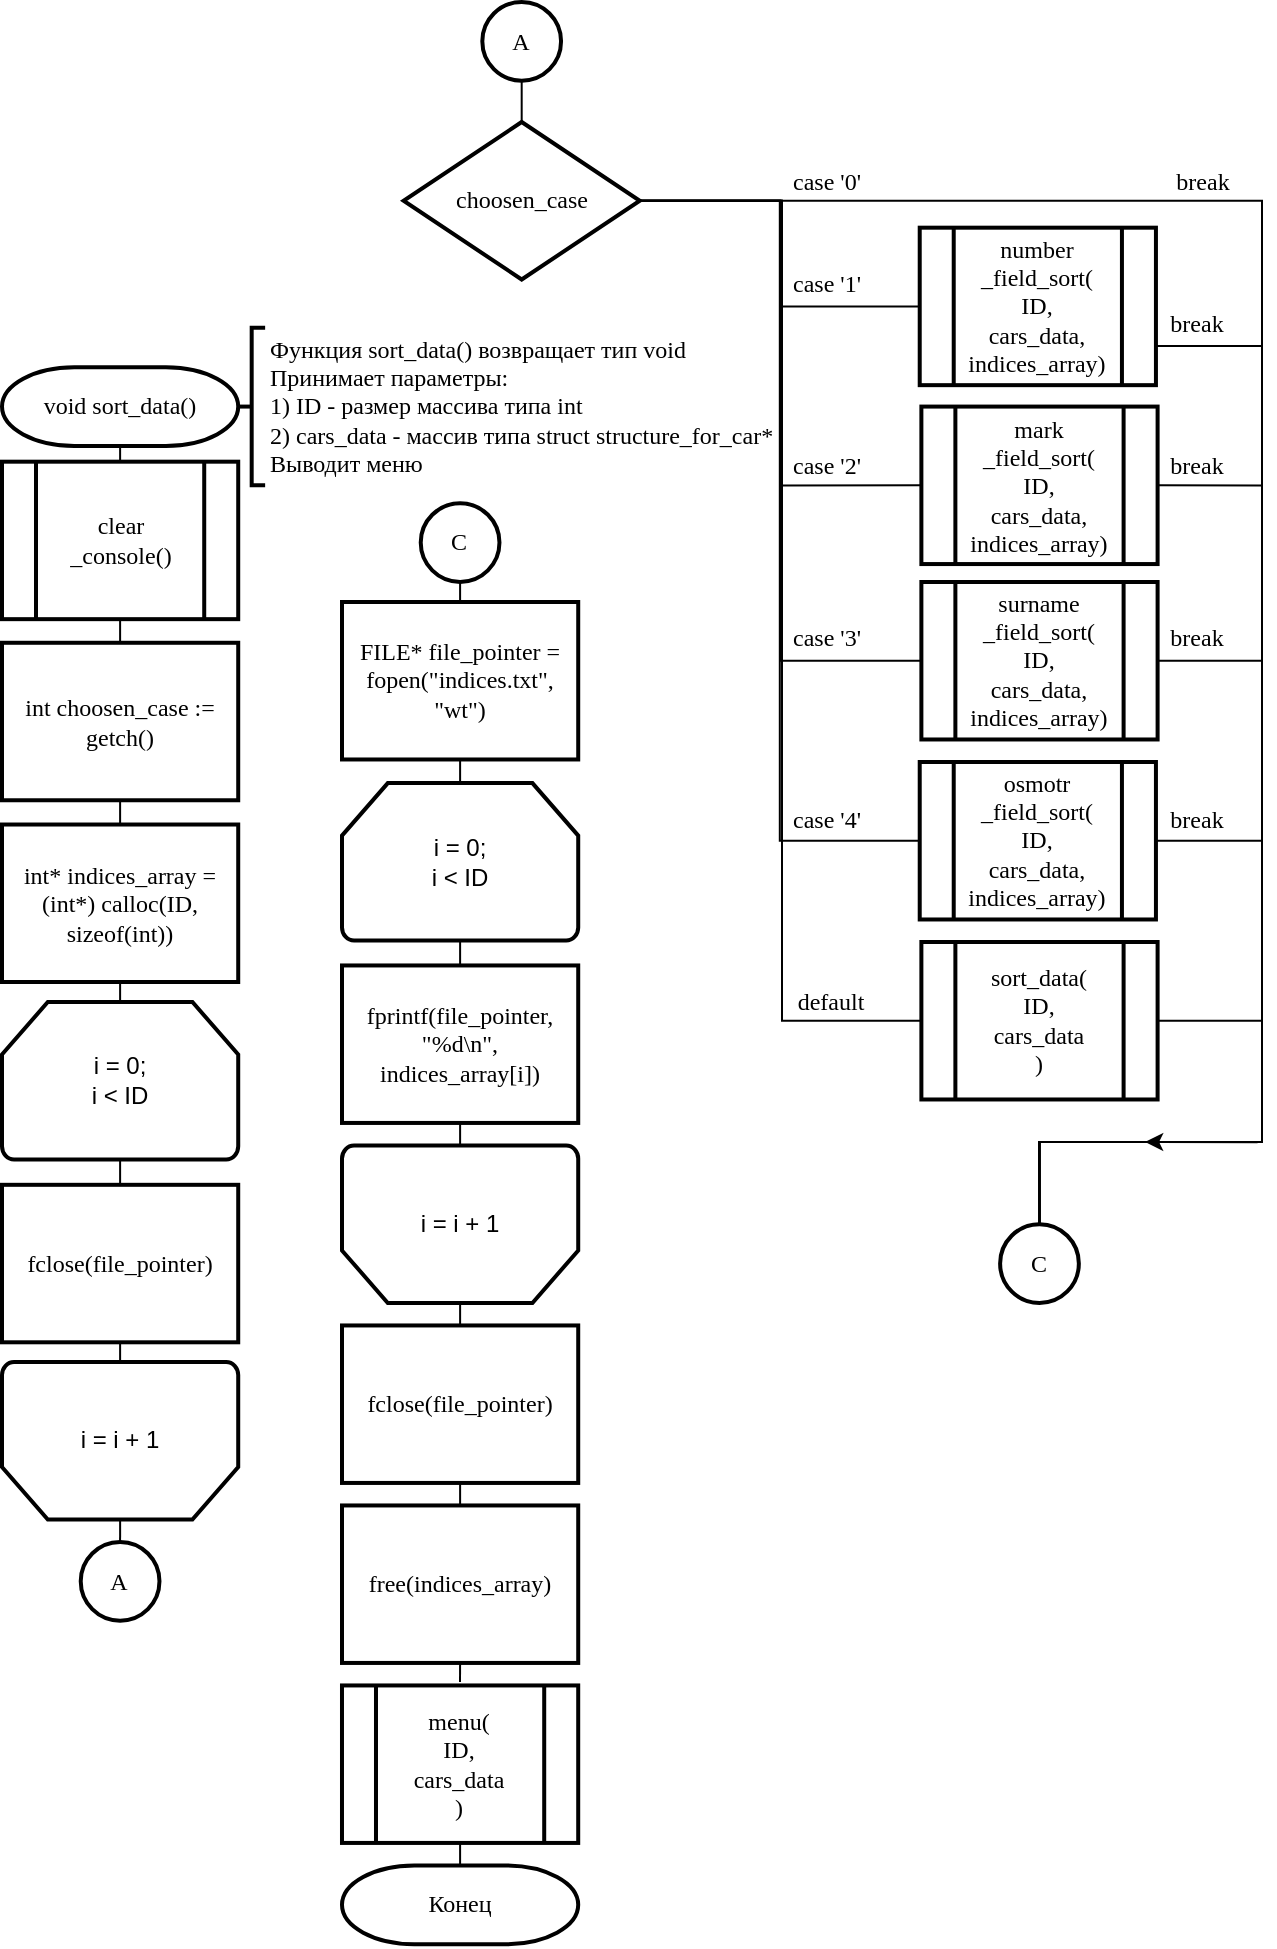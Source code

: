 <mxfile version="13.0.3" type="device"><diagram id="z6BNMArkR-55_IR0L3lL" name="Страница 1"><mxGraphModel dx="852" dy="494" grid="1" gridSize="10" guides="1" tooltips="1" connect="1" arrows="1" fold="1" page="1" pageScale="1" pageWidth="827" pageHeight="1169" math="0" shadow="0"><root><mxCell id="0"/><mxCell id="1" parent="0"/><mxCell id="WQCAg8xrhpt5oUG8Mfbd-1" style="edgeStyle=orthogonalEdgeStyle;rounded=0;orthogonalLoop=1;jettySize=auto;html=1;exitX=0.5;exitY=1;exitDx=0;exitDy=0;exitPerimeter=0;entryX=0.5;entryY=0;entryDx=0;entryDy=0;endArrow=none;endFill=0;" parent="1" source="WQCAg8xrhpt5oUG8Mfbd-2" target="WQCAg8xrhpt5oUG8Mfbd-4" edge="1"><mxGeometry relative="1" as="geometry"/></mxCell><mxCell id="WQCAg8xrhpt5oUG8Mfbd-2" value="void sort_data()" style="strokeWidth=2;html=1;shape=mxgraph.flowchart.terminator;whiteSpace=wrap;fontFamily=Times New Roman;" parent="1" vertex="1"><mxGeometry x="60.0" y="282.6" width="118.11" height="39.37" as="geometry"/></mxCell><mxCell id="WQCAg8xrhpt5oUG8Mfbd-3" style="edgeStyle=orthogonalEdgeStyle;rounded=0;orthogonalLoop=1;jettySize=auto;html=1;exitX=0.5;exitY=1;exitDx=0;exitDy=0;entryX=0.5;entryY=0;entryDx=0;entryDy=0;endArrow=none;endFill=0;" parent="1" source="WQCAg8xrhpt5oUG8Mfbd-4" target="WQCAg8xrhpt5oUG8Mfbd-6" edge="1"><mxGeometry relative="1" as="geometry"/></mxCell><mxCell id="WQCAg8xrhpt5oUG8Mfbd-4" value="clear&lt;br&gt;_console()" style="verticalLabelPosition=middle;verticalAlign=middle;html=1;shape=process;whiteSpace=wrap;rounded=0;size=0.14;arcSize=6;labelPosition=center;align=center;strokeWidth=2;fontFamily=Times New Roman;" parent="1" vertex="1"><mxGeometry x="60.0" y="329.84" width="118.11" height="78.74" as="geometry"/></mxCell><mxCell id="WQCAg8xrhpt5oUG8Mfbd-5" style="edgeStyle=orthogonalEdgeStyle;rounded=0;orthogonalLoop=1;jettySize=auto;html=1;exitX=0.5;exitY=1;exitDx=0;exitDy=0;entryX=0.5;entryY=0;entryDx=0;entryDy=0;endArrow=none;endFill=0;" parent="1" source="WQCAg8xrhpt5oUG8Mfbd-6" target="DcAcbhCIDQbO_jVuFw2D-24" edge="1"><mxGeometry relative="1" as="geometry"><mxPoint x="119.052" y="509.217" as="targetPoint"/></mxGeometry></mxCell><mxCell id="WQCAg8xrhpt5oUG8Mfbd-6" value="int choosen_case := getch()" style="rounded=0;whiteSpace=wrap;html=1;absoluteArcSize=1;arcSize=14;strokeWidth=2;fontFamily=Times New Roman;" parent="1" vertex="1"><mxGeometry x="60.0" y="420.39" width="118.11" height="78.74" as="geometry"/></mxCell><mxCell id="WQCAg8xrhpt5oUG8Mfbd-7" style="edgeStyle=orthogonalEdgeStyle;rounded=0;orthogonalLoop=1;jettySize=auto;html=1;exitX=1;exitY=0.5;exitDx=0;exitDy=0;exitPerimeter=0;entryX=0;entryY=0.5;entryDx=0;entryDy=0;endArrow=none;endFill=0;" parent="1" source="WQCAg8xrhpt5oUG8Mfbd-14" target="WQCAg8xrhpt5oUG8Mfbd-16" edge="1"><mxGeometry relative="1" as="geometry"><Array as="points"><mxPoint x="450" y="200"/><mxPoint x="450" y="252"/></Array></mxGeometry></mxCell><mxCell id="WQCAg8xrhpt5oUG8Mfbd-8" style="edgeStyle=orthogonalEdgeStyle;rounded=0;orthogonalLoop=1;jettySize=auto;html=1;exitX=1;exitY=0.5;exitDx=0;exitDy=0;exitPerimeter=0;entryX=0;entryY=0.5;entryDx=0;entryDy=0;endArrow=none;endFill=0;" parent="1" source="WQCAg8xrhpt5oUG8Mfbd-14" target="WQCAg8xrhpt5oUG8Mfbd-18" edge="1"><mxGeometry relative="1" as="geometry"/></mxCell><mxCell id="WQCAg8xrhpt5oUG8Mfbd-9" style="edgeStyle=orthogonalEdgeStyle;rounded=0;orthogonalLoop=1;jettySize=auto;html=1;exitX=1;exitY=0.5;exitDx=0;exitDy=0;exitPerimeter=0;entryX=0;entryY=0.5;entryDx=0;entryDy=0;endArrow=none;endFill=0;" parent="1" source="WQCAg8xrhpt5oUG8Mfbd-14" target="WQCAg8xrhpt5oUG8Mfbd-20" edge="1"><mxGeometry relative="1" as="geometry"/></mxCell><mxCell id="WQCAg8xrhpt5oUG8Mfbd-10" style="edgeStyle=orthogonalEdgeStyle;rounded=0;orthogonalLoop=1;jettySize=auto;html=1;exitX=1;exitY=0.5;exitDx=0;exitDy=0;exitPerimeter=0;entryX=0;entryY=0.5;entryDx=0;entryDy=0;endArrow=none;endFill=0;" parent="1" source="WQCAg8xrhpt5oUG8Mfbd-14" target="WQCAg8xrhpt5oUG8Mfbd-22" edge="1"><mxGeometry relative="1" as="geometry"/></mxCell><mxCell id="WQCAg8xrhpt5oUG8Mfbd-11" style="edgeStyle=orthogonalEdgeStyle;rounded=0;orthogonalLoop=1;jettySize=auto;html=1;exitX=1;exitY=0.5;exitDx=0;exitDy=0;exitPerimeter=0;entryX=0;entryY=0.5;entryDx=0;entryDy=0;endArrow=none;endFill=0;" parent="1" source="WQCAg8xrhpt5oUG8Mfbd-14" target="WQCAg8xrhpt5oUG8Mfbd-24" edge="1"><mxGeometry relative="1" as="geometry"><Array as="points"><mxPoint x="450" y="199"/><mxPoint x="450" y="609"/></Array></mxGeometry></mxCell><mxCell id="WQCAg8xrhpt5oUG8Mfbd-12" style="edgeStyle=orthogonalEdgeStyle;rounded=0;orthogonalLoop=1;jettySize=auto;html=1;exitX=1;exitY=0.5;exitDx=0;exitDy=0;exitPerimeter=0;entryX=0.5;entryY=0;entryDx=0;entryDy=0;endArrow=none;endFill=0;entryPerimeter=0;" parent="1" source="WQCAg8xrhpt5oUG8Mfbd-14" target="DcAcbhCIDQbO_jVuFw2D-14" edge="1"><mxGeometry relative="1" as="geometry"><Array as="points"><mxPoint x="690" y="199"/><mxPoint x="690" y="670"/><mxPoint x="579" y="670"/></Array></mxGeometry></mxCell><mxCell id="WQCAg8xrhpt5oUG8Mfbd-13" style="edgeStyle=orthogonalEdgeStyle;rounded=0;orthogonalLoop=1;jettySize=auto;html=1;exitX=0.5;exitY=0;exitDx=0;exitDy=0;exitPerimeter=0;entryX=0.5;entryY=1;entryDx=0;entryDy=0;entryPerimeter=0;endArrow=none;endFill=0;" parent="1" source="WQCAg8xrhpt5oUG8Mfbd-14" target="WQCAg8xrhpt5oUG8Mfbd-39" edge="1"><mxGeometry relative="1" as="geometry"/></mxCell><mxCell id="WQCAg8xrhpt5oUG8Mfbd-14" value="choosen_case" style="strokeWidth=2;html=1;shape=mxgraph.flowchart.decision;whiteSpace=wrap;rounded=0;fontFamily=Times New Roman;" parent="1" vertex="1"><mxGeometry x="260.79" y="160.0" width="118.11" height="78.74" as="geometry"/></mxCell><mxCell id="WQCAg8xrhpt5oUG8Mfbd-15" style="edgeStyle=orthogonalEdgeStyle;rounded=0;orthogonalLoop=1;jettySize=auto;html=1;exitX=1;exitY=0.5;exitDx=0;exitDy=0;entryX=0.5;entryY=0;entryDx=0;entryDy=0;endArrow=none;endFill=0;entryPerimeter=0;" parent="1" source="WQCAg8xrhpt5oUG8Mfbd-16" target="DcAcbhCIDQbO_jVuFw2D-14" edge="1"><mxGeometry relative="1" as="geometry"><Array as="points"><mxPoint x="637" y="272"/><mxPoint x="690" y="272"/><mxPoint x="690" y="670"/><mxPoint x="579" y="670"/></Array></mxGeometry></mxCell><mxCell id="WQCAg8xrhpt5oUG8Mfbd-16" value="number&lt;br&gt;_field_sort(&lt;br&gt;ID,&lt;br&gt;cars_data,&lt;br&gt;indices_array)" style="verticalLabelPosition=middle;verticalAlign=middle;html=1;shape=process;whiteSpace=wrap;rounded=0;size=0.14;arcSize=6;labelPosition=center;align=center;strokeWidth=2;fontFamily=Times New Roman;" parent="1" vertex="1"><mxGeometry x="518.86" y="212.84" width="118.11" height="78.74" as="geometry"/></mxCell><mxCell id="WQCAg8xrhpt5oUG8Mfbd-17" style="edgeStyle=orthogonalEdgeStyle;rounded=0;orthogonalLoop=1;jettySize=auto;html=1;exitX=1;exitY=0.5;exitDx=0;exitDy=0;entryX=0.5;entryY=0;entryDx=0;entryDy=0;endArrow=none;endFill=0;entryPerimeter=0;" parent="1" source="WQCAg8xrhpt5oUG8Mfbd-18" target="DcAcbhCIDQbO_jVuFw2D-14" edge="1"><mxGeometry relative="1" as="geometry"><Array as="points"><mxPoint x="690" y="342"/><mxPoint x="690" y="670"/><mxPoint x="579" y="670"/></Array></mxGeometry></mxCell><mxCell id="WQCAg8xrhpt5oUG8Mfbd-18" value="mark&lt;br&gt;_field_sort(&lt;br&gt;ID,&lt;br&gt;cars_data,&lt;br&gt;indices_array)" style="verticalLabelPosition=middle;verticalAlign=middle;html=1;shape=process;whiteSpace=wrap;rounded=0;size=0.14;arcSize=6;labelPosition=center;align=center;strokeWidth=2;fontFamily=Times New Roman;" parent="1" vertex="1"><mxGeometry x="519.69" y="302.29" width="118.11" height="78.74" as="geometry"/></mxCell><mxCell id="WQCAg8xrhpt5oUG8Mfbd-19" style="edgeStyle=orthogonalEdgeStyle;rounded=0;orthogonalLoop=1;jettySize=auto;html=1;exitX=1;exitY=0.5;exitDx=0;exitDy=0;entryX=0.5;entryY=0;entryDx=0;entryDy=0;endArrow=none;endFill=0;entryPerimeter=0;" parent="1" source="WQCAg8xrhpt5oUG8Mfbd-20" target="DcAcbhCIDQbO_jVuFw2D-14" edge="1"><mxGeometry relative="1" as="geometry"><Array as="points"><mxPoint x="690" y="429"/><mxPoint x="690" y="670"/><mxPoint x="579" y="670"/></Array></mxGeometry></mxCell><mxCell id="WQCAg8xrhpt5oUG8Mfbd-20" value="surname&lt;br&gt;_field_sort(&lt;br&gt;ID,&lt;br&gt;cars_data,&lt;br&gt;indices_array)" style="verticalLabelPosition=middle;verticalAlign=middle;html=1;shape=process;whiteSpace=wrap;rounded=0;size=0.14;arcSize=6;labelPosition=center;align=center;strokeWidth=2;fontFamily=Times New Roman;" parent="1" vertex="1"><mxGeometry x="519.69" y="390" width="118.11" height="78.74" as="geometry"/></mxCell><mxCell id="WQCAg8xrhpt5oUG8Mfbd-21" style="edgeStyle=orthogonalEdgeStyle;rounded=0;orthogonalLoop=1;jettySize=auto;html=1;exitX=1;exitY=0.5;exitDx=0;exitDy=0;entryX=0.5;entryY=0;entryDx=0;entryDy=0;endArrow=none;endFill=0;entryPerimeter=0;" parent="1" source="WQCAg8xrhpt5oUG8Mfbd-22" target="DcAcbhCIDQbO_jVuFw2D-14" edge="1"><mxGeometry relative="1" as="geometry"><Array as="points"><mxPoint x="690" y="519"/><mxPoint x="690" y="670"/><mxPoint x="579" y="670"/></Array></mxGeometry></mxCell><mxCell id="WQCAg8xrhpt5oUG8Mfbd-22" value="osmotr&lt;br&gt;_field_sort(&lt;br&gt;ID,&lt;br&gt;cars_data,&lt;br&gt;indices_array)" style="verticalLabelPosition=middle;verticalAlign=middle;html=1;shape=process;whiteSpace=wrap;rounded=0;size=0.14;arcSize=6;labelPosition=center;align=center;strokeWidth=2;fontFamily=Times New Roman;" parent="1" vertex="1"><mxGeometry x="518.86" y="480.0" width="118.11" height="78.74" as="geometry"/></mxCell><mxCell id="WQCAg8xrhpt5oUG8Mfbd-23" style="edgeStyle=orthogonalEdgeStyle;rounded=0;orthogonalLoop=1;jettySize=auto;html=1;exitX=1;exitY=0.5;exitDx=0;exitDy=0;entryX=0.5;entryY=0;entryDx=0;entryDy=0;endArrow=none;endFill=0;entryPerimeter=0;" parent="1" source="WQCAg8xrhpt5oUG8Mfbd-24" target="DcAcbhCIDQbO_jVuFw2D-14" edge="1"><mxGeometry relative="1" as="geometry"><Array as="points"><mxPoint x="690" y="609"/><mxPoint x="690" y="670"/><mxPoint x="579" y="670"/></Array></mxGeometry></mxCell><mxCell id="WQCAg8xrhpt5oUG8Mfbd-24" value="sort_data(&lt;br&gt;ID,&lt;br&gt;cars_data&lt;br&gt;)" style="verticalLabelPosition=middle;verticalAlign=middle;html=1;shape=process;whiteSpace=wrap;rounded=0;size=0.14;arcSize=6;labelPosition=center;align=center;strokeWidth=2;fontFamily=Times New Roman;" parent="1" vertex="1"><mxGeometry x="519.69" y="570.0" width="118.11" height="78.74" as="geometry"/></mxCell><mxCell id="WQCAg8xrhpt5oUG8Mfbd-27" value="&lt;font face=&quot;Times New Roman&quot;&gt;default&lt;/font&gt;" style="text;html=1;align=center;verticalAlign=middle;resizable=0;points=[];autosize=1;" parent="1" vertex="1"><mxGeometry x="448.82" y="590.0" width="50" height="20" as="geometry"/></mxCell><mxCell id="WQCAg8xrhpt5oUG8Mfbd-28" value="&lt;font face=&quot;Times New Roman&quot;&gt;case '4'&lt;/font&gt;" style="text;html=1;align=center;verticalAlign=middle;resizable=0;points=[];autosize=1;" parent="1" vertex="1"><mxGeometry x="448.807" y="499.127" width="47.244" height="19.685" as="geometry"/></mxCell><mxCell id="WQCAg8xrhpt5oUG8Mfbd-29" value="&lt;font face=&quot;Times New Roman&quot;&gt;case '3'&lt;/font&gt;" style="text;html=1;align=center;verticalAlign=middle;resizable=0;points=[];autosize=1;" parent="1" vertex="1"><mxGeometry x="448.814" y="408.584" width="47.244" height="19.685" as="geometry"/></mxCell><mxCell id="WQCAg8xrhpt5oUG8Mfbd-30" value="&lt;font face=&quot;Times New Roman&quot;&gt;case '2'&lt;/font&gt;" style="text;html=1;align=center;verticalAlign=middle;resizable=0;points=[];autosize=1;" parent="1" vertex="1"><mxGeometry x="448.811" y="321.971" width="47.244" height="19.685" as="geometry"/></mxCell><mxCell id="WQCAg8xrhpt5oUG8Mfbd-31" value="&lt;font face=&quot;Times New Roman&quot;&gt;case '1'&lt;/font&gt;" style="text;html=1;align=center;verticalAlign=middle;resizable=0;points=[];autosize=1;" parent="1" vertex="1"><mxGeometry x="448.818" y="231.428" width="47.244" height="19.685" as="geometry"/></mxCell><mxCell id="WQCAg8xrhpt5oUG8Mfbd-32" value="&lt;font face=&quot;Times New Roman&quot;&gt;case '0'&lt;/font&gt;" style="text;html=1;align=center;verticalAlign=middle;resizable=0;points=[];autosize=1;" parent="1" vertex="1"><mxGeometry x="448.815" y="180.245" width="47.244" height="19.685" as="geometry"/></mxCell><mxCell id="WQCAg8xrhpt5oUG8Mfbd-33" value="&lt;font face=&quot;Times New Roman&quot;&gt;break&lt;/font&gt;" style="text;html=1;align=center;verticalAlign=middle;resizable=0;points=[];autosize=1;" parent="1" vertex="1"><mxGeometry x="640.002" y="180.242" width="39.37" height="19.685" as="geometry"/></mxCell><mxCell id="WQCAg8xrhpt5oUG8Mfbd-34" value="&lt;font face=&quot;Times New Roman&quot;&gt;break&lt;/font&gt;" style="text;html=1;align=center;verticalAlign=middle;resizable=0;points=[];autosize=1;" parent="1" vertex="1"><mxGeometry x="636.969" y="251.109" width="39.37" height="19.685" as="geometry"/></mxCell><mxCell id="WQCAg8xrhpt5oUG8Mfbd-35" value="&lt;font face=&quot;Times New Roman&quot;&gt;break&lt;/font&gt;" style="text;html=1;align=center;verticalAlign=middle;resizable=0;points=[];autosize=1;" parent="1" vertex="1"><mxGeometry x="637.796" y="321.966" width="39.37" height="19.685" as="geometry"/></mxCell><mxCell id="WQCAg8xrhpt5oUG8Mfbd-36" value="&lt;font face=&quot;Times New Roman&quot;&gt;break&lt;/font&gt;" style="text;html=1;align=center;verticalAlign=middle;resizable=0;points=[];autosize=1;" parent="1" vertex="1"><mxGeometry x="636.973" y="408.583" width="39.37" height="19.685" as="geometry"/></mxCell><mxCell id="WQCAg8xrhpt5oUG8Mfbd-37" value="&lt;font face=&quot;Times New Roman&quot;&gt;break&lt;/font&gt;" style="text;html=1;align=center;verticalAlign=middle;resizable=0;points=[];autosize=1;" parent="1" vertex="1"><mxGeometry x="637.8" y="499.13" width="39.37" height="19.685" as="geometry"/></mxCell><mxCell id="WQCAg8xrhpt5oUG8Mfbd-38" value="" style="endArrow=classic;html=1;" parent="1" edge="1"><mxGeometry width="50" height="50" relative="1" as="geometry"><mxPoint x="687.79" y="670.09" as="sourcePoint"/><mxPoint x="631.58" y="670" as="targetPoint"/></mxGeometry></mxCell><mxCell id="WQCAg8xrhpt5oUG8Mfbd-39" value="A" style="strokeWidth=2;html=1;shape=mxgraph.flowchart.start_2;whiteSpace=wrap;rounded=0;fontFamily=Times New Roman;" parent="1" vertex="1"><mxGeometry x="300.16" y="100" width="39.37" height="39.37" as="geometry"/></mxCell><mxCell id="WQCAg8xrhpt5oUG8Mfbd-42" value="&lt;font face=&quot;Times New Roman&quot;&gt;Функция sort_data() возвращает тип void&lt;br&gt;Принимает параметры:&lt;br&gt;1) ID - размер массива типа int&lt;br&gt;2) cars_data - массив типа struct structure_for_car*&lt;br&gt;Выводит меню&lt;br&gt;&lt;/font&gt;" style="strokeWidth=2;html=1;shape=mxgraph.flowchart.annotation_2;align=left;labelPosition=right;pointerEvents=1;rounded=0;" parent="1" vertex="1"><mxGeometry x="178.11" y="262.92" width="13.46" height="78.74" as="geometry"/></mxCell><mxCell id="DcAcbhCIDQbO_jVuFw2D-16" style="edgeStyle=orthogonalEdgeStyle;rounded=0;orthogonalLoop=1;jettySize=auto;html=1;exitX=0.5;exitY=1;exitDx=0;exitDy=0;entryX=0.5;entryY=0;entryDx=0;entryDy=0;entryPerimeter=0;endArrow=none;endFill=0;" edge="1" parent="1" source="DcAcbhCIDQbO_jVuFw2D-5" target="DcAcbhCIDQbO_jVuFw2D-7"><mxGeometry relative="1" as="geometry"/></mxCell><mxCell id="DcAcbhCIDQbO_jVuFw2D-5" value="FILE* file_pointer = fopen(&quot;indices.txt&quot;, &quot;wt&quot;)" style="rounded=0;whiteSpace=wrap;html=1;absoluteArcSize=1;arcSize=14;strokeWidth=2;fontFamily=Times New Roman;" vertex="1" parent="1"><mxGeometry x="230.0" y="400.0" width="118.11" height="78.74" as="geometry"/></mxCell><mxCell id="DcAcbhCIDQbO_jVuFw2D-18" style="edgeStyle=orthogonalEdgeStyle;rounded=0;orthogonalLoop=1;jettySize=auto;html=1;exitX=0.5;exitY=1;exitDx=0;exitDy=0;entryX=0.5;entryY=1;entryDx=0;entryDy=0;entryPerimeter=0;endArrow=none;endFill=0;" edge="1" parent="1" source="DcAcbhCIDQbO_jVuFw2D-6" target="DcAcbhCIDQbO_jVuFw2D-8"><mxGeometry relative="1" as="geometry"/></mxCell><mxCell id="DcAcbhCIDQbO_jVuFw2D-6" value="fprintf(file_pointer, &quot;%d\n&quot;, indices_array[i])" style="rounded=0;whiteSpace=wrap;html=1;absoluteArcSize=1;arcSize=14;strokeWidth=2;fontFamily=Times New Roman;" vertex="1" parent="1"><mxGeometry x="230.0" y="581.73" width="118.11" height="78.74" as="geometry"/></mxCell><mxCell id="DcAcbhCIDQbO_jVuFw2D-17" style="edgeStyle=orthogonalEdgeStyle;rounded=0;orthogonalLoop=1;jettySize=auto;html=1;exitX=0.5;exitY=1;exitDx=0;exitDy=0;exitPerimeter=0;entryX=0.5;entryY=0;entryDx=0;entryDy=0;endArrow=none;endFill=0;" edge="1" parent="1" source="DcAcbhCIDQbO_jVuFw2D-7" target="DcAcbhCIDQbO_jVuFw2D-6"><mxGeometry relative="1" as="geometry"/></mxCell><mxCell id="DcAcbhCIDQbO_jVuFw2D-7" value="i = 0;&lt;br&gt;i &amp;lt; ID" style="strokeWidth=2;html=1;shape=mxgraph.flowchart.loop_limit;whiteSpace=wrap;" vertex="1" parent="1"><mxGeometry x="230" y="490.54" width="118.11" height="78.74" as="geometry"/></mxCell><mxCell id="DcAcbhCIDQbO_jVuFw2D-19" style="edgeStyle=orthogonalEdgeStyle;rounded=0;orthogonalLoop=1;jettySize=auto;html=1;exitX=0.5;exitY=0;exitDx=0;exitDy=0;exitPerimeter=0;entryX=0.5;entryY=0;entryDx=0;entryDy=0;endArrow=none;endFill=0;" edge="1" parent="1" source="DcAcbhCIDQbO_jVuFw2D-8" target="DcAcbhCIDQbO_jVuFw2D-9"><mxGeometry relative="1" as="geometry"/></mxCell><mxCell id="DcAcbhCIDQbO_jVuFw2D-8" value="i = i + 1" style="strokeWidth=2;html=1;shape=mxgraph.flowchart.loop_limit;whiteSpace=wrap;flipV=1;" vertex="1" parent="1"><mxGeometry x="230.0" y="671.73" width="118.11" height="78.74" as="geometry"/></mxCell><mxCell id="DcAcbhCIDQbO_jVuFw2D-20" style="edgeStyle=orthogonalEdgeStyle;rounded=0;orthogonalLoop=1;jettySize=auto;html=1;exitX=0.5;exitY=1;exitDx=0;exitDy=0;entryX=0.5;entryY=0;entryDx=0;entryDy=0;endArrow=none;endFill=0;" edge="1" parent="1" source="DcAcbhCIDQbO_jVuFw2D-9" target="DcAcbhCIDQbO_jVuFw2D-10"><mxGeometry relative="1" as="geometry"/></mxCell><mxCell id="DcAcbhCIDQbO_jVuFw2D-9" value="fclose(file_pointer)" style="rounded=0;whiteSpace=wrap;html=1;absoluteArcSize=1;arcSize=14;strokeWidth=2;fontFamily=Times New Roman;" vertex="1" parent="1"><mxGeometry x="230.0" y="761.73" width="118.11" height="78.74" as="geometry"/></mxCell><mxCell id="DcAcbhCIDQbO_jVuFw2D-21" style="edgeStyle=orthogonalEdgeStyle;rounded=0;orthogonalLoop=1;jettySize=auto;html=1;exitX=0.5;exitY=1;exitDx=0;exitDy=0;endArrow=none;endFill=0;" edge="1" parent="1" source="DcAcbhCIDQbO_jVuFw2D-10"><mxGeometry relative="1" as="geometry"><mxPoint x="289" y="940" as="targetPoint"/></mxGeometry></mxCell><mxCell id="DcAcbhCIDQbO_jVuFw2D-10" value="free(indices_array)" style="rounded=0;whiteSpace=wrap;html=1;absoluteArcSize=1;arcSize=14;strokeWidth=2;fontFamily=Times New Roman;" vertex="1" parent="1"><mxGeometry x="230.0" y="851.73" width="118.11" height="78.74" as="geometry"/></mxCell><mxCell id="DcAcbhCIDQbO_jVuFw2D-22" style="edgeStyle=orthogonalEdgeStyle;rounded=0;orthogonalLoop=1;jettySize=auto;html=1;exitX=0.5;exitY=1;exitDx=0;exitDy=0;entryX=0.5;entryY=0;entryDx=0;entryDy=0;entryPerimeter=0;endArrow=none;endFill=0;" edge="1" parent="1" source="DcAcbhCIDQbO_jVuFw2D-11" target="DcAcbhCIDQbO_jVuFw2D-12"><mxGeometry relative="1" as="geometry"/></mxCell><mxCell id="DcAcbhCIDQbO_jVuFw2D-11" value="menu(&lt;br&gt;ID,&lt;br&gt;cars_data&lt;br&gt;)" style="verticalLabelPosition=middle;verticalAlign=middle;html=1;shape=process;whiteSpace=wrap;rounded=0;size=0.14;arcSize=6;labelPosition=center;align=center;strokeWidth=2;fontFamily=Times New Roman;" vertex="1" parent="1"><mxGeometry x="229.997" y="941.727" width="118.11" height="78.74" as="geometry"/></mxCell><mxCell id="DcAcbhCIDQbO_jVuFw2D-12" value="Конец" style="strokeWidth=2;html=1;shape=mxgraph.flowchart.terminator;whiteSpace=wrap;fontFamily=Times New Roman;" vertex="1" parent="1"><mxGeometry x="229.997" y="1031.727" width="118.11" height="39.37" as="geometry"/></mxCell><mxCell id="DcAcbhCIDQbO_jVuFw2D-15" style="edgeStyle=orthogonalEdgeStyle;rounded=0;orthogonalLoop=1;jettySize=auto;html=1;exitX=0.5;exitY=1;exitDx=0;exitDy=0;exitPerimeter=0;entryX=0.5;entryY=0;entryDx=0;entryDy=0;endArrow=none;endFill=0;" edge="1" parent="1" source="DcAcbhCIDQbO_jVuFw2D-13" target="DcAcbhCIDQbO_jVuFw2D-5"><mxGeometry relative="1" as="geometry"/></mxCell><mxCell id="DcAcbhCIDQbO_jVuFw2D-13" value="C" style="strokeWidth=2;html=1;shape=mxgraph.flowchart.start_2;whiteSpace=wrap;rounded=0;fontFamily=Times New Roman;" vertex="1" parent="1"><mxGeometry x="269.367" y="350.627" width="39.37" height="39.37" as="geometry"/></mxCell><mxCell id="DcAcbhCIDQbO_jVuFw2D-14" value="C" style="strokeWidth=2;html=1;shape=mxgraph.flowchart.start_2;whiteSpace=wrap;rounded=0;fontFamily=Times New Roman;" vertex="1" parent="1"><mxGeometry x="559.057" y="711.097" width="39.37" height="39.37" as="geometry"/></mxCell><mxCell id="DcAcbhCIDQbO_jVuFw2D-23" value="A" style="strokeWidth=2;html=1;shape=mxgraph.flowchart.start_2;whiteSpace=wrap;rounded=0;fontFamily=Times New Roman;" vertex="1" parent="1"><mxGeometry x="99.367" y="869.997" width="39.37" height="39.37" as="geometry"/></mxCell><mxCell id="DcAcbhCIDQbO_jVuFw2D-28" style="edgeStyle=orthogonalEdgeStyle;rounded=0;orthogonalLoop=1;jettySize=auto;html=1;exitX=0.5;exitY=1;exitDx=0;exitDy=0;entryX=0.5;entryY=0;entryDx=0;entryDy=0;entryPerimeter=0;endArrow=none;endFill=0;" edge="1" parent="1" source="DcAcbhCIDQbO_jVuFw2D-24" target="DcAcbhCIDQbO_jVuFw2D-25"><mxGeometry relative="1" as="geometry"/></mxCell><mxCell id="DcAcbhCIDQbO_jVuFw2D-24" value="int* indices_array = (int*) calloc(ID, sizeof(int))" style="rounded=0;whiteSpace=wrap;html=1;absoluteArcSize=1;arcSize=14;strokeWidth=2;fontFamily=Times New Roman;" vertex="1" parent="1"><mxGeometry x="60.0" y="511.26" width="118.11" height="78.74" as="geometry"/></mxCell><mxCell id="DcAcbhCIDQbO_jVuFw2D-29" style="edgeStyle=orthogonalEdgeStyle;rounded=0;orthogonalLoop=1;jettySize=auto;html=1;exitX=0.5;exitY=1;exitDx=0;exitDy=0;exitPerimeter=0;entryX=0.5;entryY=0;entryDx=0;entryDy=0;endArrow=none;endFill=0;" edge="1" parent="1" source="DcAcbhCIDQbO_jVuFw2D-25" target="DcAcbhCIDQbO_jVuFw2D-27"><mxGeometry relative="1" as="geometry"/></mxCell><mxCell id="DcAcbhCIDQbO_jVuFw2D-25" value="i = 0;&lt;br&gt;i &amp;lt; ID" style="strokeWidth=2;html=1;shape=mxgraph.flowchart.loop_limit;whiteSpace=wrap;" vertex="1" parent="1"><mxGeometry x="60" y="600" width="118.11" height="78.74" as="geometry"/></mxCell><mxCell id="DcAcbhCIDQbO_jVuFw2D-31" style="edgeStyle=orthogonalEdgeStyle;rounded=0;orthogonalLoop=1;jettySize=auto;html=1;exitX=0.5;exitY=0;exitDx=0;exitDy=0;exitPerimeter=0;entryX=0.5;entryY=0;entryDx=0;entryDy=0;entryPerimeter=0;endArrow=none;endFill=0;" edge="1" parent="1" source="DcAcbhCIDQbO_jVuFw2D-26" target="DcAcbhCIDQbO_jVuFw2D-23"><mxGeometry relative="1" as="geometry"/></mxCell><mxCell id="DcAcbhCIDQbO_jVuFw2D-26" value="i = i + 1" style="strokeWidth=2;html=1;shape=mxgraph.flowchart.loop_limit;whiteSpace=wrap;flipV=1;" vertex="1" parent="1"><mxGeometry x="60.0" y="780" width="118.11" height="78.74" as="geometry"/></mxCell><mxCell id="DcAcbhCIDQbO_jVuFw2D-30" style="edgeStyle=orthogonalEdgeStyle;rounded=0;orthogonalLoop=1;jettySize=auto;html=1;exitX=0.5;exitY=1;exitDx=0;exitDy=0;entryX=0.5;entryY=1;entryDx=0;entryDy=0;entryPerimeter=0;endArrow=none;endFill=0;" edge="1" parent="1" source="DcAcbhCIDQbO_jVuFw2D-27" target="DcAcbhCIDQbO_jVuFw2D-26"><mxGeometry relative="1" as="geometry"/></mxCell><mxCell id="DcAcbhCIDQbO_jVuFw2D-27" value="fclose(file_pointer)" style="rounded=0;whiteSpace=wrap;html=1;absoluteArcSize=1;arcSize=14;strokeWidth=2;fontFamily=Times New Roman;" vertex="1" parent="1"><mxGeometry x="60.0" y="691.41" width="118.11" height="78.74" as="geometry"/></mxCell></root></mxGraphModel></diagram></mxfile>